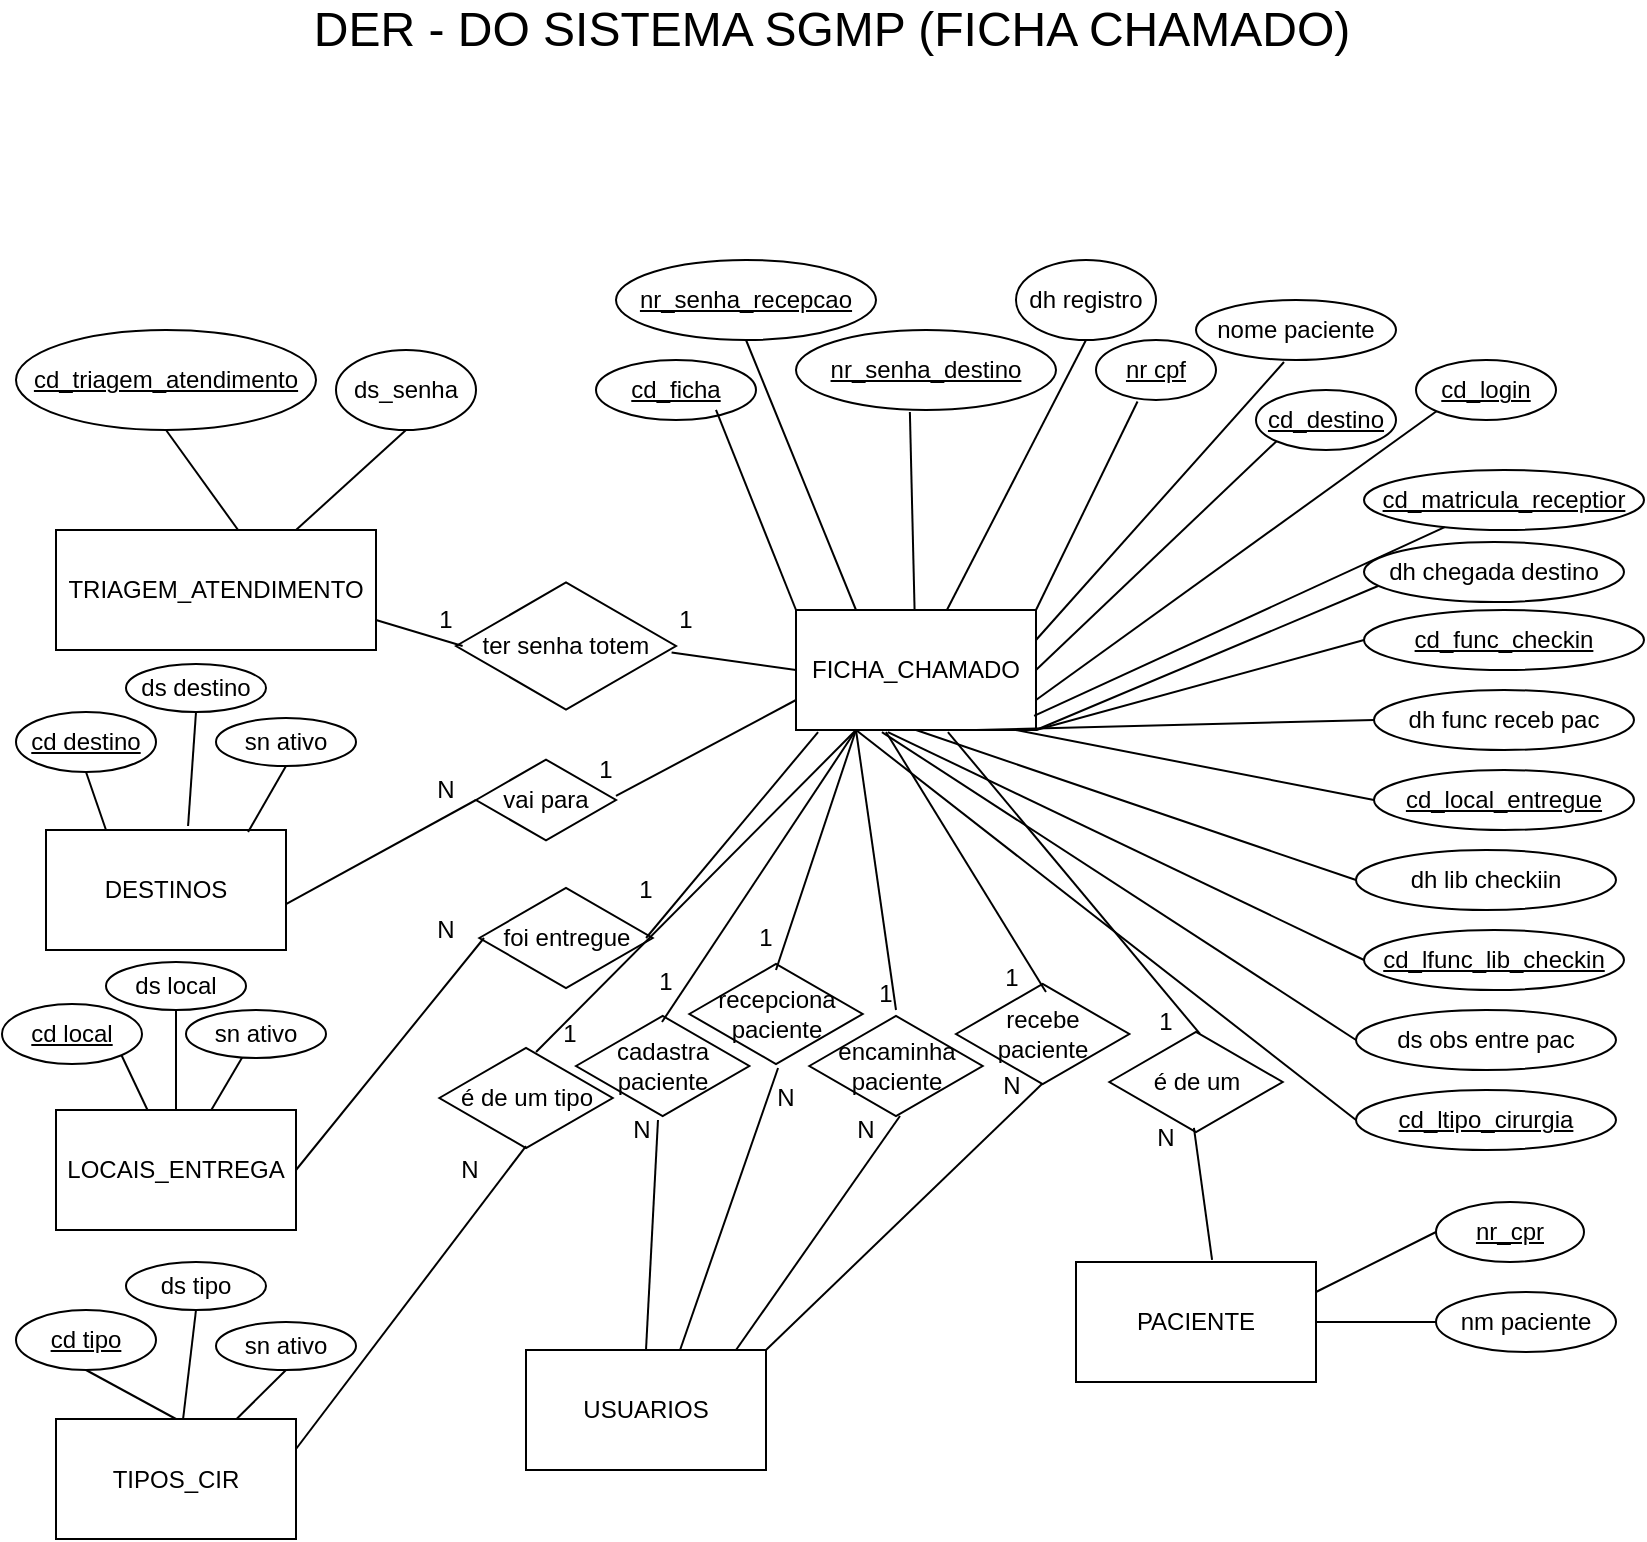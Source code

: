 <mxfile version="20.8.20" type="github">
  <diagram name="Página-1" id="LD10V7lSq9T8Y7XWwP9y">
    <mxGraphModel dx="880" dy="476" grid="1" gridSize="10" guides="1" tooltips="1" connect="1" arrows="1" fold="1" page="1" pageScale="1" pageWidth="827" pageHeight="1169" math="0" shadow="0">
      <root>
        <mxCell id="0" />
        <mxCell id="1" parent="0" />
        <mxCell id="zRoMdkS9_1AER4-9lOQv-1" value="TRIAGEM_ATENDIMENTO" style="rounded=0;whiteSpace=wrap;html=1;" vertex="1" parent="1">
          <mxGeometry x="27" y="285" width="160" height="60" as="geometry" />
        </mxCell>
        <mxCell id="zRoMdkS9_1AER4-9lOQv-2" value="&lt;u&gt;cd_triagem_atendimento&lt;/u&gt;" style="ellipse;whiteSpace=wrap;html=1;" vertex="1" parent="1">
          <mxGeometry x="7" y="185" width="150" height="50" as="geometry" />
        </mxCell>
        <mxCell id="zRoMdkS9_1AER4-9lOQv-3" value="ds_senha" style="ellipse;whiteSpace=wrap;html=1;" vertex="1" parent="1">
          <mxGeometry x="167" y="195" width="70" height="40" as="geometry" />
        </mxCell>
        <mxCell id="zRoMdkS9_1AER4-9lOQv-4" value="" style="endArrow=none;html=1;rounded=0;exitX=0.5;exitY=1;exitDx=0;exitDy=0;entryX=0.569;entryY=0;entryDx=0;entryDy=0;entryPerimeter=0;" edge="1" parent="1" source="zRoMdkS9_1AER4-9lOQv-2" target="zRoMdkS9_1AER4-9lOQv-1">
          <mxGeometry width="50" height="50" relative="1" as="geometry">
            <mxPoint x="377" y="315" as="sourcePoint" />
            <mxPoint x="427" y="265" as="targetPoint" />
          </mxGeometry>
        </mxCell>
        <mxCell id="zRoMdkS9_1AER4-9lOQv-5" value="" style="endArrow=none;html=1;rounded=0;exitX=0.75;exitY=0;exitDx=0;exitDy=0;entryX=0.5;entryY=1;entryDx=0;entryDy=0;" edge="1" parent="1" source="zRoMdkS9_1AER4-9lOQv-1" target="zRoMdkS9_1AER4-9lOQv-3">
          <mxGeometry width="50" height="50" relative="1" as="geometry">
            <mxPoint x="377" y="315" as="sourcePoint" />
            <mxPoint x="427" y="265" as="targetPoint" />
          </mxGeometry>
        </mxCell>
        <mxCell id="zRoMdkS9_1AER4-9lOQv-6" value="FICHA_CHAMADO" style="rounded=0;whiteSpace=wrap;html=1;" vertex="1" parent="1">
          <mxGeometry x="397" y="325" width="120" height="60" as="geometry" />
        </mxCell>
        <mxCell id="zRoMdkS9_1AER4-9lOQv-7" value="&lt;u&gt;cd_ficha&lt;/u&gt;" style="ellipse;whiteSpace=wrap;html=1;" vertex="1" parent="1">
          <mxGeometry x="297" y="200" width="80" height="30" as="geometry" />
        </mxCell>
        <mxCell id="zRoMdkS9_1AER4-9lOQv-8" value="" style="endArrow=none;html=1;rounded=0;entryX=0.75;entryY=0.833;entryDx=0;entryDy=0;entryPerimeter=0;exitX=0;exitY=0;exitDx=0;exitDy=0;" edge="1" parent="1" source="zRoMdkS9_1AER4-9lOQv-6" target="zRoMdkS9_1AER4-9lOQv-7">
          <mxGeometry width="50" height="50" relative="1" as="geometry">
            <mxPoint x="377" y="315" as="sourcePoint" />
            <mxPoint x="427" y="265" as="targetPoint" />
          </mxGeometry>
        </mxCell>
        <mxCell id="zRoMdkS9_1AER4-9lOQv-10" value="&lt;u&gt;nr_senha_recepcao&lt;/u&gt;" style="ellipse;whiteSpace=wrap;html=1;" vertex="1" parent="1">
          <mxGeometry x="307" y="150" width="130" height="40" as="geometry" />
        </mxCell>
        <mxCell id="zRoMdkS9_1AER4-9lOQv-11" value="" style="endArrow=none;html=1;rounded=0;entryX=0.5;entryY=1;entryDx=0;entryDy=0;exitX=0.25;exitY=0;exitDx=0;exitDy=0;" edge="1" parent="1" source="zRoMdkS9_1AER4-9lOQv-6" target="zRoMdkS9_1AER4-9lOQv-10">
          <mxGeometry width="50" height="50" relative="1" as="geometry">
            <mxPoint x="377" y="315" as="sourcePoint" />
            <mxPoint x="427" y="265" as="targetPoint" />
          </mxGeometry>
        </mxCell>
        <mxCell id="zRoMdkS9_1AER4-9lOQv-13" value="&lt;u&gt;nr_senha_destino&lt;/u&gt;" style="ellipse;whiteSpace=wrap;html=1;" vertex="1" parent="1">
          <mxGeometry x="397" y="185" width="130" height="40" as="geometry" />
        </mxCell>
        <mxCell id="zRoMdkS9_1AER4-9lOQv-14" value="" style="endArrow=none;html=1;rounded=0;entryX=0.438;entryY=1.025;entryDx=0;entryDy=0;entryPerimeter=0;" edge="1" parent="1" source="zRoMdkS9_1AER4-9lOQv-6" target="zRoMdkS9_1AER4-9lOQv-13">
          <mxGeometry width="50" height="50" relative="1" as="geometry">
            <mxPoint x="377" y="315" as="sourcePoint" />
            <mxPoint x="427" y="265" as="targetPoint" />
          </mxGeometry>
        </mxCell>
        <mxCell id="zRoMdkS9_1AER4-9lOQv-15" value="dh registro" style="ellipse;whiteSpace=wrap;html=1;" vertex="1" parent="1">
          <mxGeometry x="507" y="150" width="70" height="40" as="geometry" />
        </mxCell>
        <mxCell id="zRoMdkS9_1AER4-9lOQv-16" value="" style="endArrow=none;html=1;rounded=0;entryX=0.5;entryY=1;entryDx=0;entryDy=0;" edge="1" parent="1" source="zRoMdkS9_1AER4-9lOQv-6" target="zRoMdkS9_1AER4-9lOQv-15">
          <mxGeometry width="50" height="50" relative="1" as="geometry">
            <mxPoint x="377" y="315" as="sourcePoint" />
            <mxPoint x="427" y="265" as="targetPoint" />
          </mxGeometry>
        </mxCell>
        <mxCell id="zRoMdkS9_1AER4-9lOQv-17" value="&lt;u&gt;nr cpf&lt;/u&gt;" style="ellipse;whiteSpace=wrap;html=1;" vertex="1" parent="1">
          <mxGeometry x="547" y="190" width="60" height="30" as="geometry" />
        </mxCell>
        <mxCell id="zRoMdkS9_1AER4-9lOQv-18" value="" style="endArrow=none;html=1;rounded=0;entryX=0.346;entryY=1.025;entryDx=0;entryDy=0;entryPerimeter=0;exitX=1;exitY=0;exitDx=0;exitDy=0;" edge="1" parent="1" source="zRoMdkS9_1AER4-9lOQv-6" target="zRoMdkS9_1AER4-9lOQv-17">
          <mxGeometry width="50" height="50" relative="1" as="geometry">
            <mxPoint x="377" y="315" as="sourcePoint" />
            <mxPoint x="427" y="265" as="targetPoint" />
          </mxGeometry>
        </mxCell>
        <mxCell id="zRoMdkS9_1AER4-9lOQv-19" value="nome paciente" style="ellipse;whiteSpace=wrap;html=1;" vertex="1" parent="1">
          <mxGeometry x="597" y="170" width="100" height="30" as="geometry" />
        </mxCell>
        <mxCell id="zRoMdkS9_1AER4-9lOQv-20" value="" style="endArrow=none;html=1;rounded=0;entryX=0.44;entryY=1.033;entryDx=0;entryDy=0;entryPerimeter=0;exitX=1;exitY=0.25;exitDx=0;exitDy=0;" edge="1" parent="1" source="zRoMdkS9_1AER4-9lOQv-6" target="zRoMdkS9_1AER4-9lOQv-19">
          <mxGeometry width="50" height="50" relative="1" as="geometry">
            <mxPoint x="377" y="315" as="sourcePoint" />
            <mxPoint x="427" y="265" as="targetPoint" />
          </mxGeometry>
        </mxCell>
        <mxCell id="zRoMdkS9_1AER4-9lOQv-21" value="&lt;u&gt;cd_destino&lt;/u&gt;" style="ellipse;whiteSpace=wrap;html=1;" vertex="1" parent="1">
          <mxGeometry x="627" y="215" width="70" height="30" as="geometry" />
        </mxCell>
        <mxCell id="zRoMdkS9_1AER4-9lOQv-22" value="" style="endArrow=none;html=1;rounded=0;entryX=0;entryY=1;entryDx=0;entryDy=0;exitX=1;exitY=0.5;exitDx=0;exitDy=0;" edge="1" parent="1" source="zRoMdkS9_1AER4-9lOQv-6" target="zRoMdkS9_1AER4-9lOQv-21">
          <mxGeometry width="50" height="50" relative="1" as="geometry">
            <mxPoint x="597" y="315" as="sourcePoint" />
            <mxPoint x="647" y="255" as="targetPoint" />
          </mxGeometry>
        </mxCell>
        <mxCell id="zRoMdkS9_1AER4-9lOQv-23" value="&lt;u&gt;cd_login&lt;/u&gt;" style="ellipse;whiteSpace=wrap;html=1;" vertex="1" parent="1">
          <mxGeometry x="707" y="200" width="70" height="30" as="geometry" />
        </mxCell>
        <mxCell id="zRoMdkS9_1AER4-9lOQv-24" value="" style="endArrow=none;html=1;rounded=0;entryX=0;entryY=1;entryDx=0;entryDy=0;exitX=1;exitY=0.75;exitDx=0;exitDy=0;" edge="1" parent="1" source="zRoMdkS9_1AER4-9lOQv-6" target="zRoMdkS9_1AER4-9lOQv-23">
          <mxGeometry width="50" height="50" relative="1" as="geometry">
            <mxPoint x="597" y="315" as="sourcePoint" />
            <mxPoint x="647" y="265" as="targetPoint" />
          </mxGeometry>
        </mxCell>
        <mxCell id="zRoMdkS9_1AER4-9lOQv-25" value="&lt;u&gt;cd_matricula_receptior&lt;/u&gt;" style="ellipse;whiteSpace=wrap;html=1;" vertex="1" parent="1">
          <mxGeometry x="681" y="255" width="140" height="30" as="geometry" />
        </mxCell>
        <mxCell id="zRoMdkS9_1AER4-9lOQv-26" value="" style="endArrow=none;html=1;rounded=0;exitX=0.992;exitY=0.883;exitDx=0;exitDy=0;exitPerimeter=0;" edge="1" parent="1" source="zRoMdkS9_1AER4-9lOQv-6" target="zRoMdkS9_1AER4-9lOQv-25">
          <mxGeometry width="50" height="50" relative="1" as="geometry">
            <mxPoint x="597" y="315" as="sourcePoint" />
            <mxPoint x="647" y="265" as="targetPoint" />
          </mxGeometry>
        </mxCell>
        <mxCell id="zRoMdkS9_1AER4-9lOQv-27" value="dh chegada destino" style="ellipse;whiteSpace=wrap;html=1;" vertex="1" parent="1">
          <mxGeometry x="681" y="291" width="130" height="30" as="geometry" />
        </mxCell>
        <mxCell id="zRoMdkS9_1AER4-9lOQv-28" value="" style="endArrow=none;html=1;rounded=0;exitX=1;exitY=1;exitDx=0;exitDy=0;entryX=0.054;entryY=0.733;entryDx=0;entryDy=0;entryPerimeter=0;" edge="1" parent="1" source="zRoMdkS9_1AER4-9lOQv-6" target="zRoMdkS9_1AER4-9lOQv-27">
          <mxGeometry width="50" height="50" relative="1" as="geometry">
            <mxPoint x="597" y="315" as="sourcePoint" />
            <mxPoint x="647" y="265" as="targetPoint" />
          </mxGeometry>
        </mxCell>
        <mxCell id="zRoMdkS9_1AER4-9lOQv-29" value="&lt;u&gt;cd_func_checkin&lt;/u&gt;" style="ellipse;whiteSpace=wrap;html=1;" vertex="1" parent="1">
          <mxGeometry x="681" y="325" width="140" height="30" as="geometry" />
        </mxCell>
        <mxCell id="zRoMdkS9_1AER4-9lOQv-30" value="" style="endArrow=none;html=1;rounded=0;exitX=1;exitY=1;exitDx=0;exitDy=0;entryX=0;entryY=0.5;entryDx=0;entryDy=0;" edge="1" parent="1" source="zRoMdkS9_1AER4-9lOQv-6" target="zRoMdkS9_1AER4-9lOQv-29">
          <mxGeometry width="50" height="50" relative="1" as="geometry">
            <mxPoint x="597" y="315" as="sourcePoint" />
            <mxPoint x="647" y="265" as="targetPoint" />
          </mxGeometry>
        </mxCell>
        <mxCell id="zRoMdkS9_1AER4-9lOQv-31" value="dh func receb pac" style="ellipse;whiteSpace=wrap;html=1;" vertex="1" parent="1">
          <mxGeometry x="686" y="365" width="130" height="30" as="geometry" />
        </mxCell>
        <mxCell id="zRoMdkS9_1AER4-9lOQv-32" value="" style="endArrow=none;html=1;rounded=0;exitX=0.75;exitY=1;exitDx=0;exitDy=0;entryX=0;entryY=0.5;entryDx=0;entryDy=0;" edge="1" parent="1" source="zRoMdkS9_1AER4-9lOQv-6" target="zRoMdkS9_1AER4-9lOQv-31">
          <mxGeometry width="50" height="50" relative="1" as="geometry">
            <mxPoint x="597" y="315" as="sourcePoint" />
            <mxPoint x="647" y="265" as="targetPoint" />
          </mxGeometry>
        </mxCell>
        <mxCell id="zRoMdkS9_1AER4-9lOQv-33" value="&lt;u&gt;cd_local_entregue&lt;/u&gt;" style="ellipse;whiteSpace=wrap;html=1;" vertex="1" parent="1">
          <mxGeometry x="686" y="405" width="130" height="30" as="geometry" />
        </mxCell>
        <mxCell id="zRoMdkS9_1AER4-9lOQv-34" value="" style="endArrow=none;html=1;rounded=0;entryX=0;entryY=0.5;entryDx=0;entryDy=0;" edge="1" parent="1" target="zRoMdkS9_1AER4-9lOQv-33">
          <mxGeometry width="50" height="50" relative="1" as="geometry">
            <mxPoint x="507" y="385" as="sourcePoint" />
            <mxPoint x="647" y="265" as="targetPoint" />
          </mxGeometry>
        </mxCell>
        <mxCell id="zRoMdkS9_1AER4-9lOQv-35" value="dh lib checkiin" style="ellipse;whiteSpace=wrap;html=1;" vertex="1" parent="1">
          <mxGeometry x="677" y="445" width="130" height="30" as="geometry" />
        </mxCell>
        <mxCell id="zRoMdkS9_1AER4-9lOQv-36" value="" style="endArrow=none;html=1;rounded=0;exitX=0.5;exitY=1;exitDx=0;exitDy=0;entryX=0;entryY=0.5;entryDx=0;entryDy=0;" edge="1" parent="1" source="zRoMdkS9_1AER4-9lOQv-6" target="zRoMdkS9_1AER4-9lOQv-35">
          <mxGeometry width="50" height="50" relative="1" as="geometry">
            <mxPoint x="597" y="315" as="sourcePoint" />
            <mxPoint x="647" y="265" as="targetPoint" />
          </mxGeometry>
        </mxCell>
        <mxCell id="zRoMdkS9_1AER4-9lOQv-37" value="&lt;u&gt;cd_lfunc_lib_checkin&lt;/u&gt;" style="ellipse;whiteSpace=wrap;html=1;" vertex="1" parent="1">
          <mxGeometry x="681" y="485" width="130" height="30" as="geometry" />
        </mxCell>
        <mxCell id="zRoMdkS9_1AER4-9lOQv-38" value="" style="endArrow=none;html=1;rounded=0;exitX=0.383;exitY=1.017;exitDx=0;exitDy=0;exitPerimeter=0;entryX=0;entryY=0.5;entryDx=0;entryDy=0;" edge="1" parent="1" source="zRoMdkS9_1AER4-9lOQv-6" target="zRoMdkS9_1AER4-9lOQv-37">
          <mxGeometry width="50" height="50" relative="1" as="geometry">
            <mxPoint x="597" y="315" as="sourcePoint" />
            <mxPoint x="677" y="495" as="targetPoint" />
          </mxGeometry>
        </mxCell>
        <mxCell id="zRoMdkS9_1AER4-9lOQv-39" value="ds obs entre pac" style="ellipse;whiteSpace=wrap;html=1;" vertex="1" parent="1">
          <mxGeometry x="677" y="525" width="130" height="30" as="geometry" />
        </mxCell>
        <mxCell id="zRoMdkS9_1AER4-9lOQv-40" value="" style="endArrow=none;html=1;rounded=0;entryX=0.358;entryY=1.017;entryDx=0;entryDy=0;entryPerimeter=0;exitX=0;exitY=0.5;exitDx=0;exitDy=0;" edge="1" parent="1" source="zRoMdkS9_1AER4-9lOQv-39" target="zRoMdkS9_1AER4-9lOQv-6">
          <mxGeometry width="50" height="50" relative="1" as="geometry">
            <mxPoint x="417" y="415" as="sourcePoint" />
            <mxPoint x="467" y="365" as="targetPoint" />
          </mxGeometry>
        </mxCell>
        <mxCell id="zRoMdkS9_1AER4-9lOQv-41" value="&lt;u&gt;cd_ltipo_cirurgia&lt;/u&gt;" style="ellipse;whiteSpace=wrap;html=1;" vertex="1" parent="1">
          <mxGeometry x="677" y="565" width="130" height="30" as="geometry" />
        </mxCell>
        <mxCell id="zRoMdkS9_1AER4-9lOQv-42" value="" style="endArrow=none;html=1;rounded=0;entryX=0.25;entryY=1;entryDx=0;entryDy=0;exitX=0;exitY=0.5;exitDx=0;exitDy=0;" edge="1" parent="1" source="zRoMdkS9_1AER4-9lOQv-41" target="zRoMdkS9_1AER4-9lOQv-6">
          <mxGeometry width="50" height="50" relative="1" as="geometry">
            <mxPoint x="417" y="415" as="sourcePoint" />
            <mxPoint x="467" y="365" as="targetPoint" />
          </mxGeometry>
        </mxCell>
        <mxCell id="zRoMdkS9_1AER4-9lOQv-43" value="ter senha totem" style="html=1;whiteSpace=wrap;aspect=fixed;shape=isoRectangle;" vertex="1" parent="1">
          <mxGeometry x="227" y="310" width="110" height="66" as="geometry" />
        </mxCell>
        <mxCell id="zRoMdkS9_1AER4-9lOQv-44" value="" style="endArrow=none;html=1;rounded=0;entryX=1;entryY=0.75;entryDx=0;entryDy=0;exitX=0.03;exitY=0.5;exitDx=0;exitDy=0;exitPerimeter=0;" edge="1" parent="1" source="zRoMdkS9_1AER4-9lOQv-43" target="zRoMdkS9_1AER4-9lOQv-1">
          <mxGeometry width="50" height="50" relative="1" as="geometry">
            <mxPoint x="157" y="415" as="sourcePoint" />
            <mxPoint x="207" y="365" as="targetPoint" />
          </mxGeometry>
        </mxCell>
        <mxCell id="zRoMdkS9_1AER4-9lOQv-45" value="" style="endArrow=none;html=1;rounded=0;entryX=0.98;entryY=0.55;entryDx=0;entryDy=0;entryPerimeter=0;exitX=0;exitY=0.5;exitDx=0;exitDy=0;" edge="1" parent="1" source="zRoMdkS9_1AER4-9lOQv-6" target="zRoMdkS9_1AER4-9lOQv-43">
          <mxGeometry width="50" height="50" relative="1" as="geometry">
            <mxPoint x="157" y="415" as="sourcePoint" />
            <mxPoint x="207" y="365" as="targetPoint" />
          </mxGeometry>
        </mxCell>
        <mxCell id="zRoMdkS9_1AER4-9lOQv-46" value="1" style="text;html=1;strokeColor=none;fillColor=none;align=center;verticalAlign=middle;whiteSpace=wrap;rounded=0;" vertex="1" parent="1">
          <mxGeometry x="207" y="320" width="30" height="20" as="geometry" />
        </mxCell>
        <mxCell id="zRoMdkS9_1AER4-9lOQv-47" value="1" style="text;html=1;strokeColor=none;fillColor=none;align=center;verticalAlign=middle;whiteSpace=wrap;rounded=0;" vertex="1" parent="1">
          <mxGeometry x="327" y="320" width="30" height="20" as="geometry" />
        </mxCell>
        <mxCell id="zRoMdkS9_1AER4-9lOQv-48" value="DESTINOS" style="rounded=0;whiteSpace=wrap;html=1;" vertex="1" parent="1">
          <mxGeometry x="22" y="435" width="120" height="60" as="geometry" />
        </mxCell>
        <mxCell id="zRoMdkS9_1AER4-9lOQv-49" value="LOCAIS_ENTREGA" style="rounded=0;whiteSpace=wrap;html=1;" vertex="1" parent="1">
          <mxGeometry x="27" y="575" width="120" height="60" as="geometry" />
        </mxCell>
        <mxCell id="zRoMdkS9_1AER4-9lOQv-50" value="TIPOS_CIR" style="rounded=0;whiteSpace=wrap;html=1;" vertex="1" parent="1">
          <mxGeometry x="27" y="729.5" width="120" height="60" as="geometry" />
        </mxCell>
        <mxCell id="zRoMdkS9_1AER4-9lOQv-53" value="USUARIOS" style="rounded=0;whiteSpace=wrap;html=1;" vertex="1" parent="1">
          <mxGeometry x="262" y="695" width="120" height="60" as="geometry" />
        </mxCell>
        <mxCell id="zRoMdkS9_1AER4-9lOQv-54" value="PACIENTE" style="rounded=0;whiteSpace=wrap;html=1;" vertex="1" parent="1">
          <mxGeometry x="537" y="651" width="120" height="60" as="geometry" />
        </mxCell>
        <mxCell id="zRoMdkS9_1AER4-9lOQv-55" value="&lt;u&gt;cd destino&lt;/u&gt;" style="ellipse;whiteSpace=wrap;html=1;" vertex="1" parent="1">
          <mxGeometry x="7" y="376" width="70" height="30" as="geometry" />
        </mxCell>
        <mxCell id="zRoMdkS9_1AER4-9lOQv-56" value="ds destino" style="ellipse;whiteSpace=wrap;html=1;" vertex="1" parent="1">
          <mxGeometry x="62" y="352" width="70" height="24" as="geometry" />
        </mxCell>
        <mxCell id="zRoMdkS9_1AER4-9lOQv-57" value="sn ativo" style="ellipse;whiteSpace=wrap;html=1;" vertex="1" parent="1">
          <mxGeometry x="107" y="379" width="70" height="24" as="geometry" />
        </mxCell>
        <mxCell id="zRoMdkS9_1AER4-9lOQv-58" value="" style="endArrow=none;html=1;rounded=0;entryX=0.5;entryY=1;entryDx=0;entryDy=0;exitX=0.25;exitY=0;exitDx=0;exitDy=0;" edge="1" parent="1" source="zRoMdkS9_1AER4-9lOQv-48" target="zRoMdkS9_1AER4-9lOQv-55">
          <mxGeometry width="50" height="50" relative="1" as="geometry">
            <mxPoint x="157" y="415" as="sourcePoint" />
            <mxPoint x="207" y="365" as="targetPoint" />
          </mxGeometry>
        </mxCell>
        <mxCell id="zRoMdkS9_1AER4-9lOQv-59" value="" style="endArrow=none;html=1;rounded=0;entryX=0.5;entryY=1;entryDx=0;entryDy=0;exitX=0.592;exitY=-0.033;exitDx=0;exitDy=0;exitPerimeter=0;" edge="1" parent="1" source="zRoMdkS9_1AER4-9lOQv-48" target="zRoMdkS9_1AER4-9lOQv-56">
          <mxGeometry width="50" height="50" relative="1" as="geometry">
            <mxPoint x="157" y="415" as="sourcePoint" />
            <mxPoint x="207" y="365" as="targetPoint" />
          </mxGeometry>
        </mxCell>
        <mxCell id="zRoMdkS9_1AER4-9lOQv-60" value="" style="endArrow=none;html=1;rounded=0;entryX=0.5;entryY=1;entryDx=0;entryDy=0;exitX=0.842;exitY=0.017;exitDx=0;exitDy=0;exitPerimeter=0;" edge="1" parent="1" source="zRoMdkS9_1AER4-9lOQv-48" target="zRoMdkS9_1AER4-9lOQv-57">
          <mxGeometry width="50" height="50" relative="1" as="geometry">
            <mxPoint x="157" y="415" as="sourcePoint" />
            <mxPoint x="207" y="365" as="targetPoint" />
          </mxGeometry>
        </mxCell>
        <mxCell id="zRoMdkS9_1AER4-9lOQv-61" value="vai para" style="html=1;whiteSpace=wrap;aspect=fixed;shape=isoRectangle;" vertex="1" parent="1">
          <mxGeometry x="237" y="399" width="70" height="42" as="geometry" />
        </mxCell>
        <mxCell id="zRoMdkS9_1AER4-9lOQv-62" value="" style="endArrow=none;html=1;rounded=0;exitX=1;exitY=0.617;exitDx=0;exitDy=0;exitPerimeter=0;entryX=0;entryY=0.5;entryDx=0;entryDy=0;entryPerimeter=0;" edge="1" parent="1" source="zRoMdkS9_1AER4-9lOQv-48" target="zRoMdkS9_1AER4-9lOQv-61">
          <mxGeometry width="50" height="50" relative="1" as="geometry">
            <mxPoint x="157" y="415" as="sourcePoint" />
            <mxPoint x="207" y="365" as="targetPoint" />
          </mxGeometry>
        </mxCell>
        <mxCell id="zRoMdkS9_1AER4-9lOQv-63" value="" style="endArrow=none;html=1;rounded=0;entryX=0;entryY=0.75;entryDx=0;entryDy=0;exitX=1;exitY=0.452;exitDx=0;exitDy=0;exitPerimeter=0;" edge="1" parent="1" source="zRoMdkS9_1AER4-9lOQv-61" target="zRoMdkS9_1AER4-9lOQv-6">
          <mxGeometry width="50" height="50" relative="1" as="geometry">
            <mxPoint x="157" y="415" as="sourcePoint" />
            <mxPoint x="207" y="365" as="targetPoint" />
          </mxGeometry>
        </mxCell>
        <mxCell id="zRoMdkS9_1AER4-9lOQv-64" value="1" style="text;html=1;strokeColor=none;fillColor=none;align=center;verticalAlign=middle;whiteSpace=wrap;rounded=0;" vertex="1" parent="1">
          <mxGeometry x="287" y="395" width="30" height="20" as="geometry" />
        </mxCell>
        <mxCell id="zRoMdkS9_1AER4-9lOQv-65" value="N" style="text;html=1;strokeColor=none;fillColor=none;align=center;verticalAlign=middle;whiteSpace=wrap;rounded=0;" vertex="1" parent="1">
          <mxGeometry x="207" y="405" width="30" height="20" as="geometry" />
        </mxCell>
        <mxCell id="zRoMdkS9_1AER4-9lOQv-66" value="foi entregue" style="html=1;whiteSpace=wrap;aspect=fixed;shape=isoRectangle;" vertex="1" parent="1">
          <mxGeometry x="238.66" y="463" width="86.67" height="52" as="geometry" />
        </mxCell>
        <mxCell id="zRoMdkS9_1AER4-9lOQv-67" value="" style="endArrow=none;html=1;rounded=0;entryX=0.092;entryY=1.017;entryDx=0;entryDy=0;entryPerimeter=0;exitX=0.962;exitY=0.5;exitDx=0;exitDy=0;exitPerimeter=0;" edge="1" parent="1" source="zRoMdkS9_1AER4-9lOQv-66" target="zRoMdkS9_1AER4-9lOQv-6">
          <mxGeometry width="50" height="50" relative="1" as="geometry">
            <mxPoint x="287" y="465" as="sourcePoint" />
            <mxPoint x="207" y="365" as="targetPoint" />
          </mxGeometry>
        </mxCell>
        <mxCell id="zRoMdkS9_1AER4-9lOQv-68" value="" style="endArrow=none;html=1;rounded=0;entryX=0.027;entryY=0.5;entryDx=0;entryDy=0;entryPerimeter=0;exitX=1;exitY=0.5;exitDx=0;exitDy=0;" edge="1" parent="1" source="zRoMdkS9_1AER4-9lOQv-49" target="zRoMdkS9_1AER4-9lOQv-66">
          <mxGeometry width="50" height="50" relative="1" as="geometry">
            <mxPoint x="157" y="415" as="sourcePoint" />
            <mxPoint x="207" y="365" as="targetPoint" />
          </mxGeometry>
        </mxCell>
        <mxCell id="zRoMdkS9_1AER4-9lOQv-69" value="1" style="text;html=1;strokeColor=none;fillColor=none;align=center;verticalAlign=middle;whiteSpace=wrap;rounded=0;" vertex="1" parent="1">
          <mxGeometry x="307" y="455" width="30" height="20" as="geometry" />
        </mxCell>
        <mxCell id="zRoMdkS9_1AER4-9lOQv-70" value="N" style="text;html=1;strokeColor=none;fillColor=none;align=center;verticalAlign=middle;whiteSpace=wrap;rounded=0;" vertex="1" parent="1">
          <mxGeometry x="207" y="475" width="30" height="20" as="geometry" />
        </mxCell>
        <mxCell id="zRoMdkS9_1AER4-9lOQv-71" value="&lt;u&gt;cd local&lt;/u&gt;" style="ellipse;whiteSpace=wrap;html=1;" vertex="1" parent="1">
          <mxGeometry y="522" width="70" height="30" as="geometry" />
        </mxCell>
        <mxCell id="zRoMdkS9_1AER4-9lOQv-72" value="" style="endArrow=none;html=1;rounded=0;entryX=1;entryY=1;entryDx=0;entryDy=0;" edge="1" parent="1" source="zRoMdkS9_1AER4-9lOQv-49" target="zRoMdkS9_1AER4-9lOQv-71">
          <mxGeometry width="50" height="50" relative="1" as="geometry">
            <mxPoint x="157" y="615" as="sourcePoint" />
            <mxPoint x="207" y="565" as="targetPoint" />
          </mxGeometry>
        </mxCell>
        <mxCell id="zRoMdkS9_1AER4-9lOQv-73" value="ds local" style="ellipse;whiteSpace=wrap;html=1;" vertex="1" parent="1">
          <mxGeometry x="52" y="501" width="70" height="24" as="geometry" />
        </mxCell>
        <mxCell id="zRoMdkS9_1AER4-9lOQv-74" value="" style="endArrow=none;html=1;rounded=0;entryX=0.5;entryY=1;entryDx=0;entryDy=0;exitX=0.5;exitY=0;exitDx=0;exitDy=0;" edge="1" parent="1" source="zRoMdkS9_1AER4-9lOQv-49" target="zRoMdkS9_1AER4-9lOQv-73">
          <mxGeometry width="50" height="50" relative="1" as="geometry">
            <mxPoint x="157" y="615" as="sourcePoint" />
            <mxPoint x="207" y="565" as="targetPoint" />
          </mxGeometry>
        </mxCell>
        <mxCell id="zRoMdkS9_1AER4-9lOQv-75" value="sn ativo" style="ellipse;whiteSpace=wrap;html=1;" vertex="1" parent="1">
          <mxGeometry x="92" y="525" width="70" height="24" as="geometry" />
        </mxCell>
        <mxCell id="zRoMdkS9_1AER4-9lOQv-76" value="" style="endArrow=none;html=1;rounded=0;" edge="1" parent="1" source="zRoMdkS9_1AER4-9lOQv-49" target="zRoMdkS9_1AER4-9lOQv-75">
          <mxGeometry width="50" height="50" relative="1" as="geometry">
            <mxPoint x="157" y="615" as="sourcePoint" />
            <mxPoint x="207" y="565" as="targetPoint" />
          </mxGeometry>
        </mxCell>
        <mxCell id="zRoMdkS9_1AER4-9lOQv-77" value="&lt;u&gt;cd tipo&lt;/u&gt;" style="ellipse;whiteSpace=wrap;html=1;" vertex="1" parent="1">
          <mxGeometry x="7" y="675" width="70" height="30" as="geometry" />
        </mxCell>
        <mxCell id="zRoMdkS9_1AER4-9lOQv-78" value="ds tipo" style="ellipse;whiteSpace=wrap;html=1;" vertex="1" parent="1">
          <mxGeometry x="62" y="651" width="70" height="24" as="geometry" />
        </mxCell>
        <mxCell id="zRoMdkS9_1AER4-9lOQv-79" value="sn ativo" style="ellipse;whiteSpace=wrap;html=1;" vertex="1" parent="1">
          <mxGeometry x="107" y="681" width="70" height="24" as="geometry" />
        </mxCell>
        <mxCell id="zRoMdkS9_1AER4-9lOQv-80" value="" style="endArrow=none;html=1;rounded=0;entryX=0.5;entryY=1;entryDx=0;entryDy=0;exitX=0.5;exitY=0;exitDx=0;exitDy=0;" edge="1" parent="1" source="zRoMdkS9_1AER4-9lOQv-50" target="zRoMdkS9_1AER4-9lOQv-77">
          <mxGeometry width="50" height="50" relative="1" as="geometry">
            <mxPoint x="77" y="725" as="sourcePoint" />
            <mxPoint x="207" y="665" as="targetPoint" />
          </mxGeometry>
        </mxCell>
        <mxCell id="zRoMdkS9_1AER4-9lOQv-81" value="" style="endArrow=none;html=1;rounded=0;entryX=0.5;entryY=1;entryDx=0;entryDy=0;" edge="1" parent="1" source="zRoMdkS9_1AER4-9lOQv-50" target="zRoMdkS9_1AER4-9lOQv-78">
          <mxGeometry width="50" height="50" relative="1" as="geometry">
            <mxPoint x="157" y="715" as="sourcePoint" />
            <mxPoint x="207" y="665" as="targetPoint" />
          </mxGeometry>
        </mxCell>
        <mxCell id="zRoMdkS9_1AER4-9lOQv-82" value="" style="endArrow=none;html=1;rounded=0;entryX=0.5;entryY=1;entryDx=0;entryDy=0;" edge="1" parent="1" source="zRoMdkS9_1AER4-9lOQv-50" target="zRoMdkS9_1AER4-9lOQv-79">
          <mxGeometry width="50" height="50" relative="1" as="geometry">
            <mxPoint x="157" y="715" as="sourcePoint" />
            <mxPoint x="207" y="665" as="targetPoint" />
          </mxGeometry>
        </mxCell>
        <mxCell id="zRoMdkS9_1AER4-9lOQv-83" value="é de um tipo" style="html=1;whiteSpace=wrap;aspect=fixed;shape=isoRectangle;" vertex="1" parent="1">
          <mxGeometry x="218.67" y="543" width="86.67" height="52" as="geometry" />
        </mxCell>
        <mxCell id="zRoMdkS9_1AER4-9lOQv-84" value="" style="endArrow=none;html=1;rounded=0;entryX=0.25;entryY=1;entryDx=0;entryDy=0;exitX=0.558;exitY=0.058;exitDx=0;exitDy=0;exitPerimeter=0;" edge="1" parent="1" source="zRoMdkS9_1AER4-9lOQv-83" target="zRoMdkS9_1AER4-9lOQv-6">
          <mxGeometry width="50" height="50" relative="1" as="geometry">
            <mxPoint x="284" y="555" as="sourcePoint" />
            <mxPoint x="207" y="465" as="targetPoint" />
          </mxGeometry>
        </mxCell>
        <mxCell id="zRoMdkS9_1AER4-9lOQv-85" value="" style="endArrow=none;html=1;rounded=0;entryX=0.5;entryY=0.962;entryDx=0;entryDy=0;entryPerimeter=0;exitX=1;exitY=0.25;exitDx=0;exitDy=0;" edge="1" parent="1" source="zRoMdkS9_1AER4-9lOQv-50" target="zRoMdkS9_1AER4-9lOQv-83">
          <mxGeometry width="50" height="50" relative="1" as="geometry">
            <mxPoint x="157" y="615" as="sourcePoint" />
            <mxPoint x="207" y="565" as="targetPoint" />
          </mxGeometry>
        </mxCell>
        <mxCell id="zRoMdkS9_1AER4-9lOQv-86" value="1" style="text;html=1;strokeColor=none;fillColor=none;align=center;verticalAlign=middle;whiteSpace=wrap;rounded=0;" vertex="1" parent="1">
          <mxGeometry x="268.66" y="527" width="30" height="20" as="geometry" />
        </mxCell>
        <mxCell id="zRoMdkS9_1AER4-9lOQv-87" value="N" style="text;html=1;strokeColor=none;fillColor=none;align=center;verticalAlign=middle;whiteSpace=wrap;rounded=0;" vertex="1" parent="1">
          <mxGeometry x="218.67" y="595" width="30" height="20" as="geometry" />
        </mxCell>
        <mxCell id="zRoMdkS9_1AER4-9lOQv-88" value="&lt;u&gt;nr_cpr&lt;/u&gt;" style="ellipse;whiteSpace=wrap;html=1;" vertex="1" parent="1">
          <mxGeometry x="717" y="621" width="74" height="30" as="geometry" />
        </mxCell>
        <mxCell id="zRoMdkS9_1AER4-9lOQv-89" value="" style="endArrow=none;html=1;rounded=0;entryX=0;entryY=0.5;entryDx=0;entryDy=0;exitX=1;exitY=0.25;exitDx=0;exitDy=0;" edge="1" parent="1" source="zRoMdkS9_1AER4-9lOQv-54" target="zRoMdkS9_1AER4-9lOQv-88">
          <mxGeometry width="50" height="50" relative="1" as="geometry">
            <mxPoint x="427" y="515" as="sourcePoint" />
            <mxPoint x="477" y="465" as="targetPoint" />
          </mxGeometry>
        </mxCell>
        <mxCell id="zRoMdkS9_1AER4-9lOQv-90" value="nm paciente" style="ellipse;whiteSpace=wrap;html=1;" vertex="1" parent="1">
          <mxGeometry x="717" y="666" width="90" height="30" as="geometry" />
        </mxCell>
        <mxCell id="zRoMdkS9_1AER4-9lOQv-91" value="" style="endArrow=none;html=1;rounded=0;entryX=0;entryY=0.5;entryDx=0;entryDy=0;exitX=1;exitY=0.5;exitDx=0;exitDy=0;" edge="1" parent="1" source="zRoMdkS9_1AER4-9lOQv-54" target="zRoMdkS9_1AER4-9lOQv-90">
          <mxGeometry width="50" height="50" relative="1" as="geometry">
            <mxPoint x="427" y="865" as="sourcePoint" />
            <mxPoint x="477" y="815" as="targetPoint" />
          </mxGeometry>
        </mxCell>
        <mxCell id="zRoMdkS9_1AER4-9lOQv-92" value="cadastra paciente" style="html=1;whiteSpace=wrap;aspect=fixed;shape=isoRectangle;" vertex="1" parent="1">
          <mxGeometry x="287" y="527" width="86.67" height="52" as="geometry" />
        </mxCell>
        <mxCell id="zRoMdkS9_1AER4-9lOQv-93" value="é de um" style="html=1;whiteSpace=wrap;aspect=fixed;shape=isoRectangle;" vertex="1" parent="1">
          <mxGeometry x="553.67" y="535" width="86.67" height="52" as="geometry" />
        </mxCell>
        <mxCell id="zRoMdkS9_1AER4-9lOQv-94" value="" style="endArrow=none;html=1;rounded=0;exitX=0.496;exitY=0.077;exitDx=0;exitDy=0;exitPerimeter=0;" edge="1" parent="1" source="zRoMdkS9_1AER4-9lOQv-92">
          <mxGeometry width="50" height="50" relative="1" as="geometry">
            <mxPoint x="337" y="525" as="sourcePoint" />
            <mxPoint x="427" y="385" as="targetPoint" />
          </mxGeometry>
        </mxCell>
        <mxCell id="zRoMdkS9_1AER4-9lOQv-95" value="" style="endArrow=none;html=1;rounded=0;exitX=0.473;exitY=1.019;exitDx=0;exitDy=0;exitPerimeter=0;entryX=0.5;entryY=0;entryDx=0;entryDy=0;" edge="1" parent="1" source="zRoMdkS9_1AER4-9lOQv-92" target="zRoMdkS9_1AER4-9lOQv-53">
          <mxGeometry width="50" height="50" relative="1" as="geometry">
            <mxPoint x="427" y="565" as="sourcePoint" />
            <mxPoint x="477" y="515" as="targetPoint" />
          </mxGeometry>
        </mxCell>
        <mxCell id="zRoMdkS9_1AER4-9lOQv-96" value="recepciona paciente" style="html=1;whiteSpace=wrap;aspect=fixed;shape=isoRectangle;" vertex="1" parent="1">
          <mxGeometry x="343.66" y="501" width="86.67" height="52" as="geometry" />
        </mxCell>
        <mxCell id="zRoMdkS9_1AER4-9lOQv-97" value="encaminha&lt;br&gt;paciente" style="html=1;whiteSpace=wrap;aspect=fixed;shape=isoRectangle;" vertex="1" parent="1">
          <mxGeometry x="403.66" y="527" width="86.67" height="52" as="geometry" />
        </mxCell>
        <mxCell id="zRoMdkS9_1AER4-9lOQv-98" value="recebe paciente" style="html=1;whiteSpace=wrap;aspect=fixed;shape=isoRectangle;" vertex="1" parent="1">
          <mxGeometry x="477" y="511" width="86.67" height="52" as="geometry" />
        </mxCell>
        <mxCell id="zRoMdkS9_1AER4-9lOQv-99" value="" style="endArrow=none;html=1;rounded=0;entryX=0.25;entryY=1;entryDx=0;entryDy=0;exitX=0.5;exitY=0.077;exitDx=0;exitDy=0;exitPerimeter=0;" edge="1" parent="1" source="zRoMdkS9_1AER4-9lOQv-96" target="zRoMdkS9_1AER4-9lOQv-6">
          <mxGeometry width="50" height="50" relative="1" as="geometry">
            <mxPoint x="427" y="565" as="sourcePoint" />
            <mxPoint x="477" y="515" as="targetPoint" />
          </mxGeometry>
        </mxCell>
        <mxCell id="zRoMdkS9_1AER4-9lOQv-100" value="" style="endArrow=none;html=1;rounded=0;entryX=0.512;entryY=1.019;entryDx=0;entryDy=0;entryPerimeter=0;exitX=0.642;exitY=0;exitDx=0;exitDy=0;exitPerimeter=0;" edge="1" parent="1" source="zRoMdkS9_1AER4-9lOQv-53" target="zRoMdkS9_1AER4-9lOQv-96">
          <mxGeometry width="50" height="50" relative="1" as="geometry">
            <mxPoint x="347" y="685" as="sourcePoint" />
            <mxPoint x="477" y="515" as="targetPoint" />
          </mxGeometry>
        </mxCell>
        <mxCell id="zRoMdkS9_1AER4-9lOQv-101" value="" style="endArrow=none;html=1;rounded=0;" edge="1" parent="1">
          <mxGeometry width="50" height="50" relative="1" as="geometry">
            <mxPoint x="447" y="525" as="sourcePoint" />
            <mxPoint x="427" y="385" as="targetPoint" />
          </mxGeometry>
        </mxCell>
        <mxCell id="zRoMdkS9_1AER4-9lOQv-103" value="" style="endArrow=none;html=1;rounded=0;entryX=0.875;entryY=0;entryDx=0;entryDy=0;entryPerimeter=0;exitX=0.523;exitY=0.981;exitDx=0;exitDy=0;exitPerimeter=0;" edge="1" parent="1" source="zRoMdkS9_1AER4-9lOQv-97" target="zRoMdkS9_1AER4-9lOQv-53">
          <mxGeometry width="50" height="50" relative="1" as="geometry">
            <mxPoint x="427" y="565" as="sourcePoint" />
            <mxPoint x="477" y="515" as="targetPoint" />
          </mxGeometry>
        </mxCell>
        <mxCell id="zRoMdkS9_1AER4-9lOQv-104" value="" style="endArrow=none;html=1;rounded=0;entryX=0.519;entryY=0.096;entryDx=0;entryDy=0;entryPerimeter=0;exitX=0.375;exitY=1.017;exitDx=0;exitDy=0;exitPerimeter=0;" edge="1" parent="1" source="zRoMdkS9_1AER4-9lOQv-6" target="zRoMdkS9_1AER4-9lOQv-98">
          <mxGeometry width="50" height="50" relative="1" as="geometry">
            <mxPoint x="427" y="565" as="sourcePoint" />
            <mxPoint x="477" y="515" as="targetPoint" />
          </mxGeometry>
        </mxCell>
        <mxCell id="zRoMdkS9_1AER4-9lOQv-105" value="" style="endArrow=none;html=1;rounded=0;entryX=0.496;entryY=0.981;entryDx=0;entryDy=0;entryPerimeter=0;exitX=1;exitY=0;exitDx=0;exitDy=0;" edge="1" parent="1" source="zRoMdkS9_1AER4-9lOQv-53" target="zRoMdkS9_1AER4-9lOQv-98">
          <mxGeometry width="50" height="50" relative="1" as="geometry">
            <mxPoint x="427" y="565" as="sourcePoint" />
            <mxPoint x="477" y="515" as="targetPoint" />
          </mxGeometry>
        </mxCell>
        <mxCell id="zRoMdkS9_1AER4-9lOQv-106" value="" style="endArrow=none;html=1;rounded=0;entryX=0.523;entryY=0.038;entryDx=0;entryDy=0;entryPerimeter=0;exitX=0.633;exitY=1.017;exitDx=0;exitDy=0;exitPerimeter=0;" edge="1" parent="1" source="zRoMdkS9_1AER4-9lOQv-6" target="zRoMdkS9_1AER4-9lOQv-93">
          <mxGeometry width="50" height="50" relative="1" as="geometry">
            <mxPoint x="427" y="565" as="sourcePoint" />
            <mxPoint x="477" y="515" as="targetPoint" />
          </mxGeometry>
        </mxCell>
        <mxCell id="zRoMdkS9_1AER4-9lOQv-107" value="" style="endArrow=none;html=1;rounded=0;entryX=0.488;entryY=0.942;entryDx=0;entryDy=0;entryPerimeter=0;exitX=0.567;exitY=-0.017;exitDx=0;exitDy=0;exitPerimeter=0;" edge="1" parent="1" source="zRoMdkS9_1AER4-9lOQv-54" target="zRoMdkS9_1AER4-9lOQv-93">
          <mxGeometry width="50" height="50" relative="1" as="geometry">
            <mxPoint x="427" y="565" as="sourcePoint" />
            <mxPoint x="477" y="515" as="targetPoint" />
          </mxGeometry>
        </mxCell>
        <mxCell id="zRoMdkS9_1AER4-9lOQv-108" value="1" style="text;html=1;strokeColor=none;fillColor=none;align=center;verticalAlign=middle;whiteSpace=wrap;rounded=0;" vertex="1" parent="1">
          <mxGeometry x="317" y="501" width="30" height="20" as="geometry" />
        </mxCell>
        <mxCell id="zRoMdkS9_1AER4-9lOQv-109" value="1" style="text;html=1;strokeColor=none;fillColor=none;align=center;verticalAlign=middle;whiteSpace=wrap;rounded=0;" vertex="1" parent="1">
          <mxGeometry x="367" y="479" width="30" height="20" as="geometry" />
        </mxCell>
        <mxCell id="zRoMdkS9_1AER4-9lOQv-110" value="1" style="text;html=1;strokeColor=none;fillColor=none;align=center;verticalAlign=middle;whiteSpace=wrap;rounded=0;" vertex="1" parent="1">
          <mxGeometry x="427" y="507" width="30" height="20" as="geometry" />
        </mxCell>
        <mxCell id="zRoMdkS9_1AER4-9lOQv-111" value="1" style="text;html=1;strokeColor=none;fillColor=none;align=center;verticalAlign=middle;whiteSpace=wrap;rounded=0;" vertex="1" parent="1">
          <mxGeometry x="490.33" y="499" width="30" height="20" as="geometry" />
        </mxCell>
        <mxCell id="zRoMdkS9_1AER4-9lOQv-112" value="1" style="text;html=1;strokeColor=none;fillColor=none;align=center;verticalAlign=middle;whiteSpace=wrap;rounded=0;" vertex="1" parent="1">
          <mxGeometry x="567" y="521" width="30" height="20" as="geometry" />
        </mxCell>
        <mxCell id="zRoMdkS9_1AER4-9lOQv-113" value="N" style="text;html=1;strokeColor=none;fillColor=none;align=center;verticalAlign=middle;whiteSpace=wrap;rounded=0;" vertex="1" parent="1">
          <mxGeometry x="305.34" y="575" width="30" height="20" as="geometry" />
        </mxCell>
        <mxCell id="zRoMdkS9_1AER4-9lOQv-114" value="N" style="text;html=1;strokeColor=none;fillColor=none;align=center;verticalAlign=middle;whiteSpace=wrap;rounded=0;" vertex="1" parent="1">
          <mxGeometry x="377" y="559" width="30" height="20" as="geometry" />
        </mxCell>
        <mxCell id="zRoMdkS9_1AER4-9lOQv-115" value="N" style="text;html=1;strokeColor=none;fillColor=none;align=center;verticalAlign=middle;whiteSpace=wrap;rounded=0;" vertex="1" parent="1">
          <mxGeometry x="417" y="575" width="30" height="20" as="geometry" />
        </mxCell>
        <mxCell id="zRoMdkS9_1AER4-9lOQv-116" value="N" style="text;html=1;strokeColor=none;fillColor=none;align=center;verticalAlign=middle;whiteSpace=wrap;rounded=0;" vertex="1" parent="1">
          <mxGeometry x="490.33" y="553" width="30" height="20" as="geometry" />
        </mxCell>
        <mxCell id="zRoMdkS9_1AER4-9lOQv-117" value="N" style="text;html=1;strokeColor=none;fillColor=none;align=center;verticalAlign=middle;whiteSpace=wrap;rounded=0;" vertex="1" parent="1">
          <mxGeometry x="567" y="579" width="30" height="20" as="geometry" />
        </mxCell>
        <mxCell id="zRoMdkS9_1AER4-9lOQv-118" value="&lt;font style=&quot;font-size: 24px;&quot;&gt;DER - DO SISTEMA SGMP (FICHA CHAMADO)&lt;/font&gt;" style="text;html=1;strokeColor=none;fillColor=none;align=center;verticalAlign=middle;whiteSpace=wrap;rounded=0;" vertex="1" parent="1">
          <mxGeometry x="20" y="20" width="790" height="30" as="geometry" />
        </mxCell>
      </root>
    </mxGraphModel>
  </diagram>
</mxfile>
